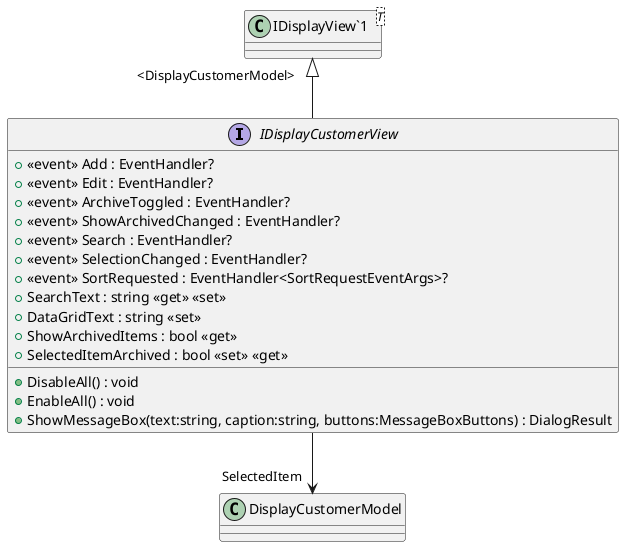 @startuml
interface IDisplayCustomerView {
    +  <<event>> Add : EventHandler? 
    +  <<event>> Edit : EventHandler? 
    +  <<event>> ArchiveToggled : EventHandler? 
    +  <<event>> ShowArchivedChanged : EventHandler? 
    +  <<event>> Search : EventHandler? 
    +  <<event>> SelectionChanged : EventHandler? 
    +  <<event>> SortRequested : EventHandler<SortRequestEventArgs>? 
    + SearchText : string <<get>> <<set>>
    + DataGridText : string <<set>>
    + ShowArchivedItems : bool <<get>>
    + SelectedItemArchived : bool <<set>> <<get>>
    + DisableAll() : void
    + EnableAll() : void
    + ShowMessageBox(text:string, caption:string, buttons:MessageBoxButtons) : DialogResult
}
class "IDisplayView`1"<T> {
}
"IDisplayView`1" "<DisplayCustomerModel>" <|-- IDisplayCustomerView
IDisplayCustomerView --> "SelectedItem" DisplayCustomerModel
@enduml
